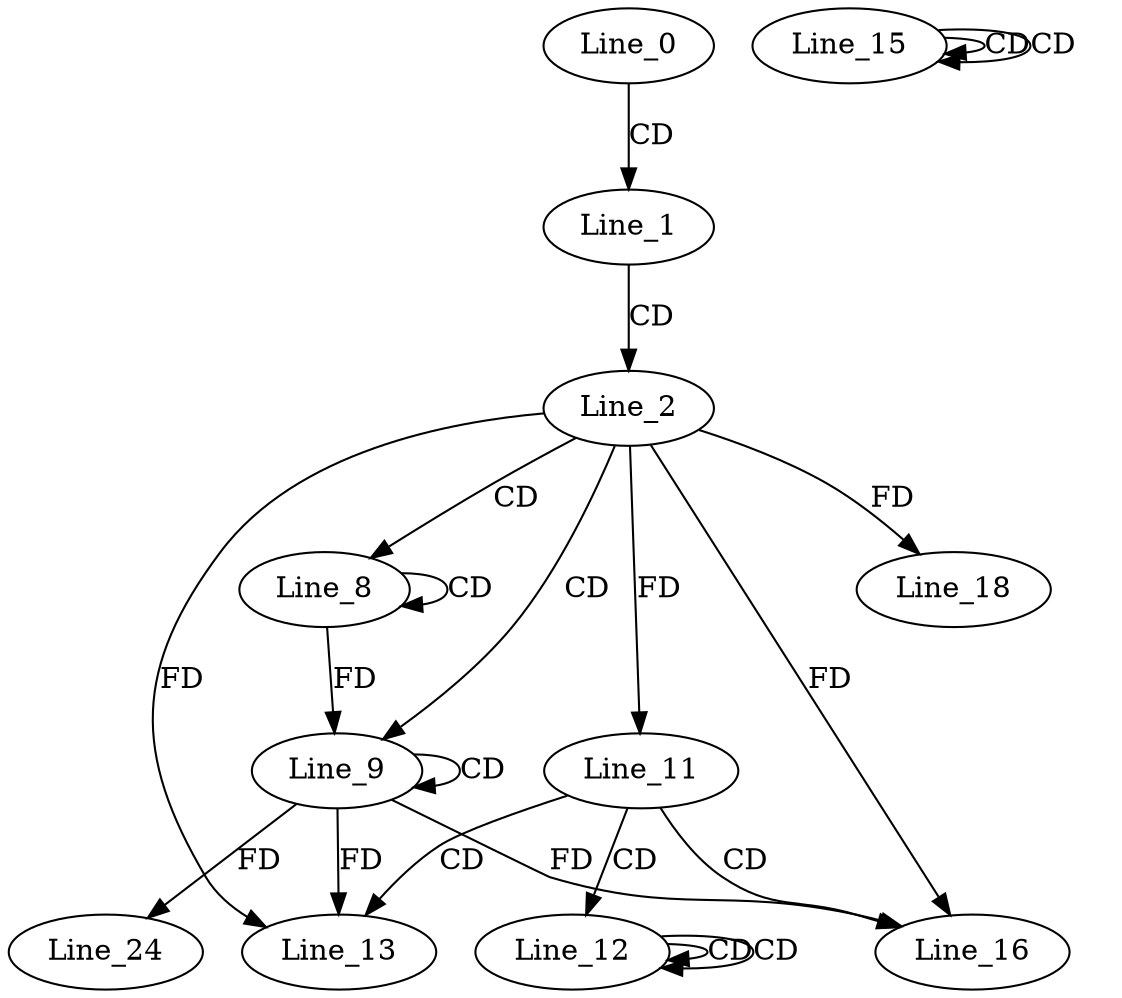 digraph G {
  Line_0;
  Line_1;
  Line_2;
  Line_8;
  Line_8;
  Line_9;
  Line_9;
  Line_9;
  Line_11;
  Line_12;
  Line_12;
  Line_12;
  Line_13;
  Line_15;
  Line_15;
  Line_15;
  Line_16;
  Line_18;
  Line_24;
  Line_0 -> Line_1 [ label="CD" ];
  Line_1 -> Line_2 [ label="CD" ];
  Line_2 -> Line_8 [ label="CD" ];
  Line_8 -> Line_8 [ label="CD" ];
  Line_2 -> Line_9 [ label="CD" ];
  Line_9 -> Line_9 [ label="CD" ];
  Line_8 -> Line_9 [ label="FD" ];
  Line_2 -> Line_11 [ label="FD" ];
  Line_11 -> Line_12 [ label="CD" ];
  Line_12 -> Line_12 [ label="CD" ];
  Line_12 -> Line_12 [ label="CD" ];
  Line_11 -> Line_13 [ label="CD" ];
  Line_9 -> Line_13 [ label="FD" ];
  Line_2 -> Line_13 [ label="FD" ];
  Line_15 -> Line_15 [ label="CD" ];
  Line_15 -> Line_15 [ label="CD" ];
  Line_11 -> Line_16 [ label="CD" ];
  Line_9 -> Line_16 [ label="FD" ];
  Line_2 -> Line_16 [ label="FD" ];
  Line_2 -> Line_18 [ label="FD" ];
  Line_9 -> Line_24 [ label="FD" ];
}
